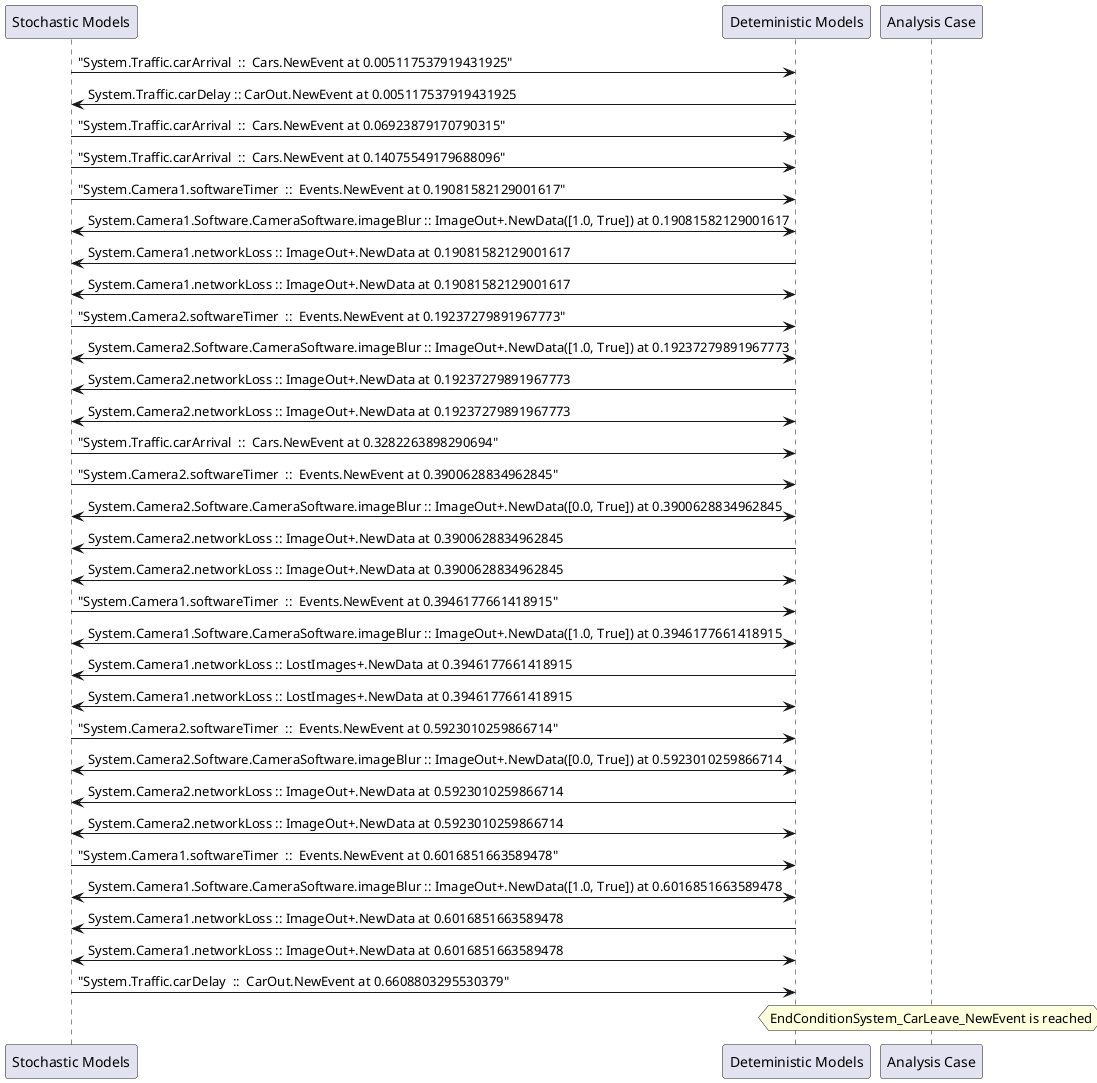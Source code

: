 
	@startuml
	participant "Stochastic Models" as stochmodel
	participant "Deteministic Models" as detmodel
	participant "Analysis Case" as analysis
	{37457_stop} stochmodel -> detmodel : "System.Traffic.carArrival  ::  Cars.NewEvent at 0.005117537919431925"
{37466_start} detmodel -> stochmodel : System.Traffic.carDelay :: CarOut.NewEvent at 0.005117537919431925
{37458_stop} stochmodel -> detmodel : "System.Traffic.carArrival  ::  Cars.NewEvent at 0.06923879170790315"
{37459_stop} stochmodel -> detmodel : "System.Traffic.carArrival  ::  Cars.NewEvent at 0.14075549179688096"
{37426_stop} stochmodel -> detmodel : "System.Camera1.softwareTimer  ::  Events.NewEvent at 0.19081582129001617"
detmodel <-> stochmodel : System.Camera1.Software.CameraSoftware.imageBlur :: ImageOut+.NewData([1.0, True]) at 0.19081582129001617
detmodel -> stochmodel : System.Camera1.networkLoss :: ImageOut+.NewData at 0.19081582129001617
detmodel <-> stochmodel : System.Camera1.networkLoss :: ImageOut+.NewData at 0.19081582129001617
{37442_stop} stochmodel -> detmodel : "System.Camera2.softwareTimer  ::  Events.NewEvent at 0.19237279891967773"
detmodel <-> stochmodel : System.Camera2.Software.CameraSoftware.imageBlur :: ImageOut+.NewData([1.0, True]) at 0.19237279891967773
detmodel -> stochmodel : System.Camera2.networkLoss :: ImageOut+.NewData at 0.19237279891967773
detmodel <-> stochmodel : System.Camera2.networkLoss :: ImageOut+.NewData at 0.19237279891967773
{37460_stop} stochmodel -> detmodel : "System.Traffic.carArrival  ::  Cars.NewEvent at 0.3282263898290694"
{37443_stop} stochmodel -> detmodel : "System.Camera2.softwareTimer  ::  Events.NewEvent at 0.3900628834962845"
detmodel <-> stochmodel : System.Camera2.Software.CameraSoftware.imageBlur :: ImageOut+.NewData([0.0, True]) at 0.3900628834962845
detmodel -> stochmodel : System.Camera2.networkLoss :: ImageOut+.NewData at 0.3900628834962845
detmodel <-> stochmodel : System.Camera2.networkLoss :: ImageOut+.NewData at 0.3900628834962845
{37427_stop} stochmodel -> detmodel : "System.Camera1.softwareTimer  ::  Events.NewEvent at 0.3946177661418915"
detmodel <-> stochmodel : System.Camera1.Software.CameraSoftware.imageBlur :: ImageOut+.NewData([1.0, True]) at 0.3946177661418915
detmodel -> stochmodel : System.Camera1.networkLoss :: LostImages+.NewData at 0.3946177661418915
detmodel <-> stochmodel : System.Camera1.networkLoss :: LostImages+.NewData at 0.3946177661418915
{37444_stop} stochmodel -> detmodel : "System.Camera2.softwareTimer  ::  Events.NewEvent at 0.5923010259866714"
detmodel <-> stochmodel : System.Camera2.Software.CameraSoftware.imageBlur :: ImageOut+.NewData([0.0, True]) at 0.5923010259866714
detmodel -> stochmodel : System.Camera2.networkLoss :: ImageOut+.NewData at 0.5923010259866714
detmodel <-> stochmodel : System.Camera2.networkLoss :: ImageOut+.NewData at 0.5923010259866714
{37428_stop} stochmodel -> detmodel : "System.Camera1.softwareTimer  ::  Events.NewEvent at 0.6016851663589478"
detmodel <-> stochmodel : System.Camera1.Software.CameraSoftware.imageBlur :: ImageOut+.NewData([1.0, True]) at 0.6016851663589478
detmodel -> stochmodel : System.Camera1.networkLoss :: ImageOut+.NewData at 0.6016851663589478
detmodel <-> stochmodel : System.Camera1.networkLoss :: ImageOut+.NewData at 0.6016851663589478
{37466_stop} stochmodel -> detmodel : "System.Traffic.carDelay  ::  CarOut.NewEvent at 0.6608803295530379"
{37466_start} <-> {37466_stop} : delay
hnote over analysis 
EndConditionSystem_CarLeave_NewEvent is reached
endnote
@enduml
